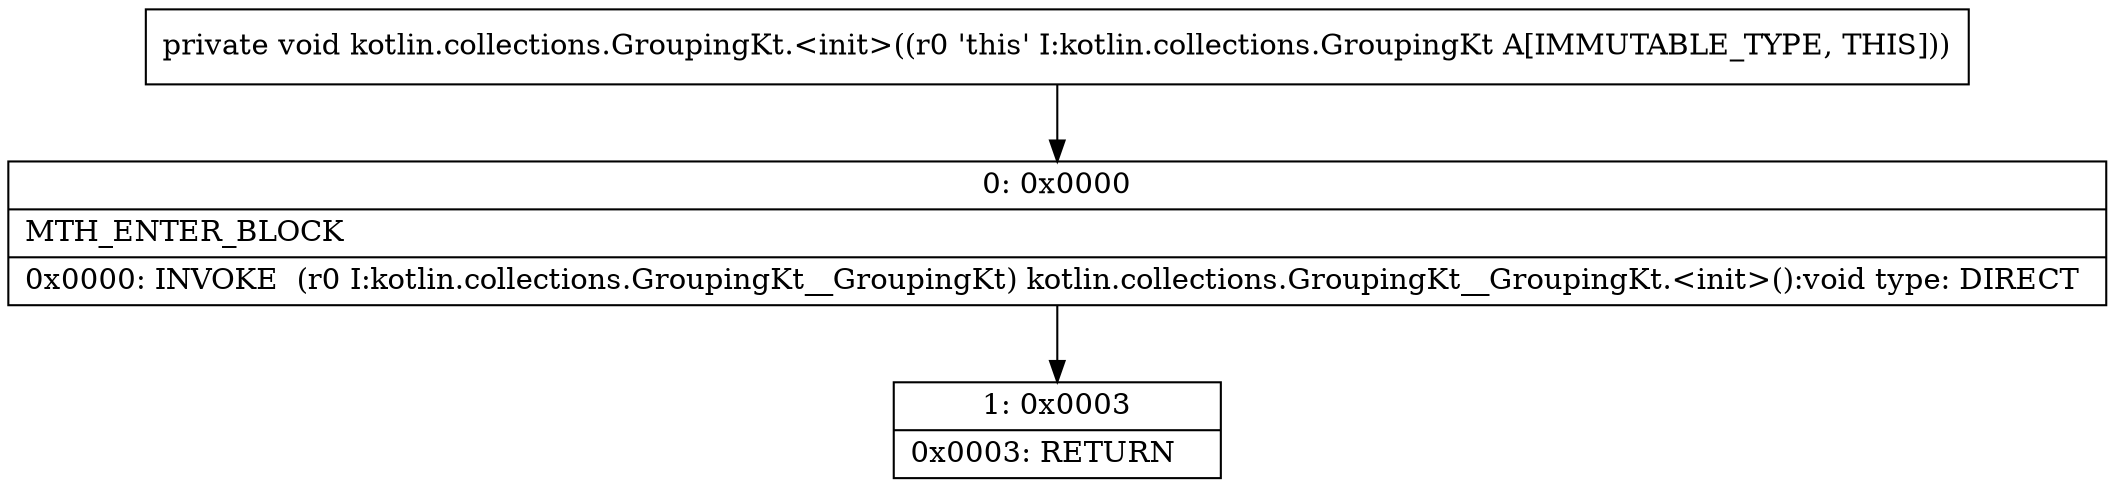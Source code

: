 digraph "CFG forkotlin.collections.GroupingKt.\<init\>()V" {
Node_0 [shape=record,label="{0\:\ 0x0000|MTH_ENTER_BLOCK\l|0x0000: INVOKE  (r0 I:kotlin.collections.GroupingKt__GroupingKt) kotlin.collections.GroupingKt__GroupingKt.\<init\>():void type: DIRECT \l}"];
Node_1 [shape=record,label="{1\:\ 0x0003|0x0003: RETURN   \l}"];
MethodNode[shape=record,label="{private void kotlin.collections.GroupingKt.\<init\>((r0 'this' I:kotlin.collections.GroupingKt A[IMMUTABLE_TYPE, THIS])) }"];
MethodNode -> Node_0;
Node_0 -> Node_1;
}


